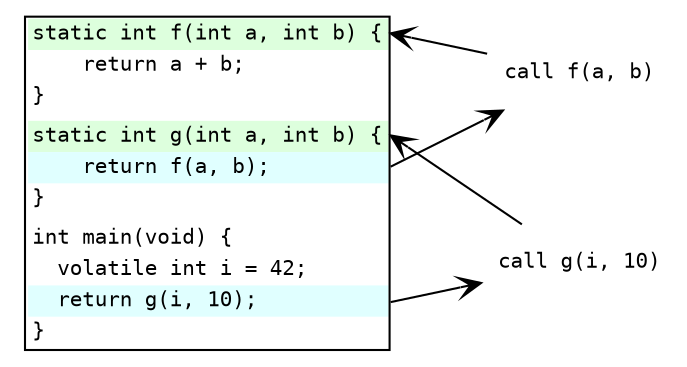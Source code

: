 digraph {
  graph [splines=polyline]
  rankdir=LR
  node [shape=plaintext fontname=mono fontsize=10]

  prog [ label=<
      <TABLE BORDER="1" CELLBORDER="0" CELLSPACING="0">

        <TR><TD ALIGN="left" PORT="f" bgcolor="#ddffdd"        >static int f(int a, int b) {</TD></TR>
        <TR><TD ALIGN="left"                                   >    return a + b;</TD></TR>
        <TR><TD ALIGN="left"                                   >}</TD></TR>
        <TR><TD ALIGN="left"                                   ></TD></TR>
        <TR><TD ALIGN="left" PORT="g" bgcolor="#ddffdd"        >static int g(int a, int b) {</TD></TR>
        <TR><TD ALIGN="left" PORT="f_call" bgcolor="lightcyan" >    return f(a, b);</TD></TR>
        <TR><TD ALIGN="left"                                   >}</TD></TR>
        <TR><TD ALIGN="left"                                   ></TD></TR>
        <TR><TD ALIGN="left"                                   >int main(void) {</TD></TR>
        <TR><TD ALIGN="left"                                   >  volatile int i = 42;</TD></TR>
        <TR><TD ALIGN="left" PORT="g_call" bgcolor="lightcyan" >  return g(i, 10);</TD></TR>
        <TR><TD ALIGN="left"                                   >}</TD></TR>

    </TABLE>
  >]

  edge[arrowhead=vee]
  prog:g_call:e -> "call g(i, 10)" -> prog:g:e
  prog:f_call:e -> "call f(a, b)" -> prog:f:e
}
